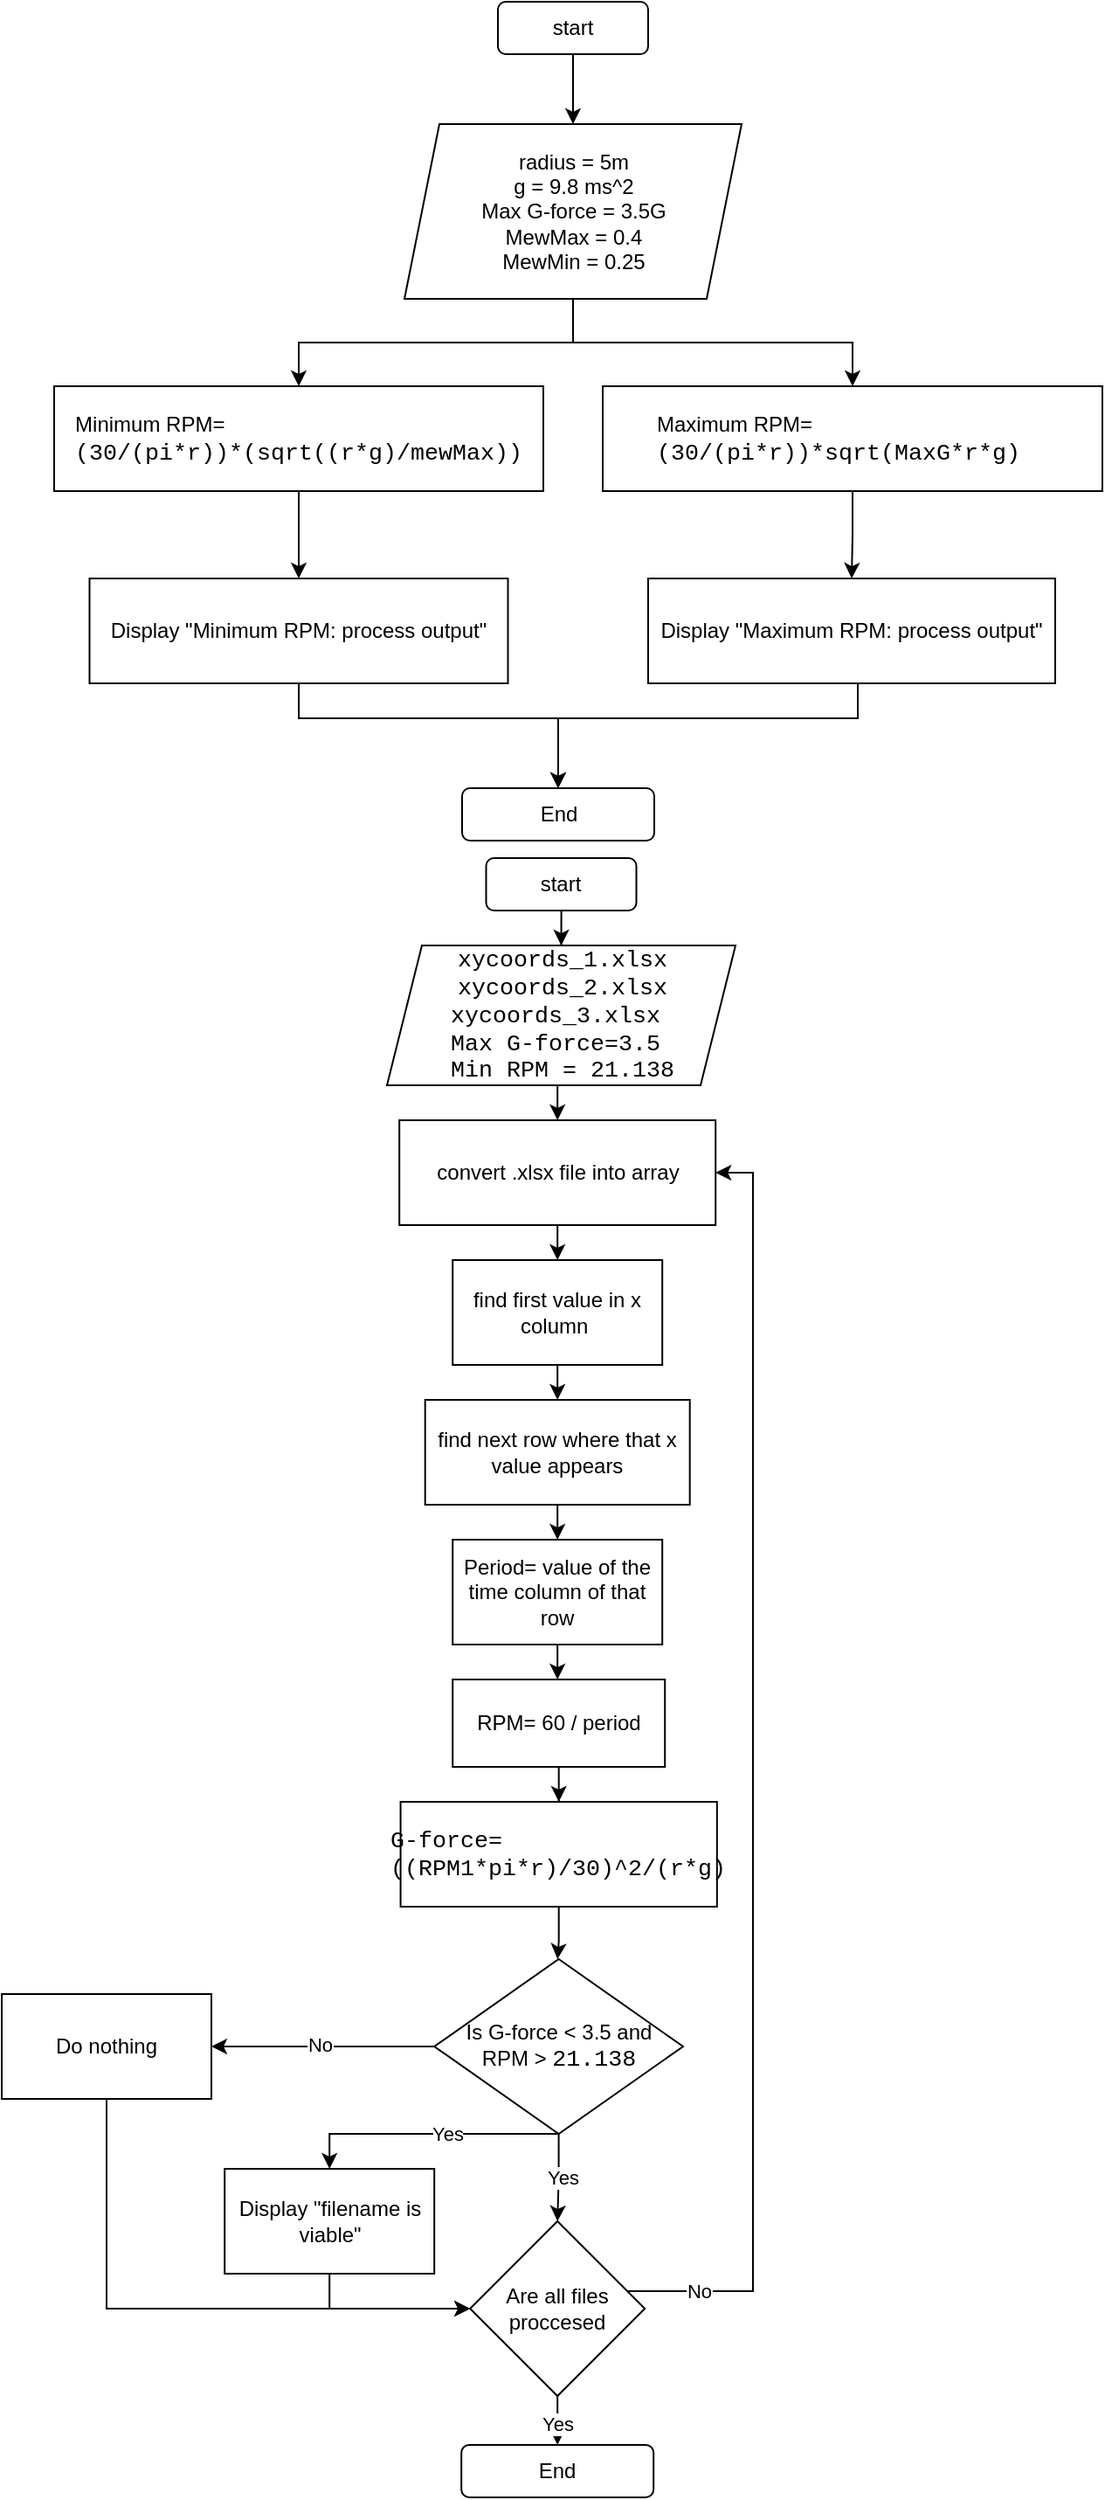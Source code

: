 <mxfile version="26.2.2">
  <diagram id="C5RBs43oDa-KdzZeNtuy" name="Page-1">
    <mxGraphModel dx="2216" dy="921" grid="1" gridSize="10" guides="1" tooltips="1" connect="1" arrows="1" fold="1" page="1" pageScale="1" pageWidth="1200" pageHeight="1600" math="0" shadow="0">
      <root>
        <mxCell id="WIyWlLk6GJQsqaUBKTNV-0" />
        <mxCell id="WIyWlLk6GJQsqaUBKTNV-1" parent="WIyWlLk6GJQsqaUBKTNV-0" />
        <mxCell id="7-r9sHtoe3iV2b30EBqN-4" style="edgeStyle=orthogonalEdgeStyle;rounded=0;orthogonalLoop=1;jettySize=auto;html=1;entryX=0.5;entryY=0;entryDx=0;entryDy=0;" parent="WIyWlLk6GJQsqaUBKTNV-1" source="hXV6cM4oUxrX_OrtFHHE-7" target="hXV6cM4oUxrX_OrtFHHE-40" edge="1">
          <mxGeometry relative="1" as="geometry" />
        </mxCell>
        <mxCell id="hXV6cM4oUxrX_OrtFHHE-7" value="&lt;div style=&quot;padding: 30px; font-size: medium; text-align: start;&quot; class=&quot;rtcContent&quot;&gt;&lt;div style=&quot;font-size: 10pt; font-family: Menlo, Monaco, Consolas, &amp;quot;Courier New&amp;quot;, monospace;&quot; class=&quot;lineNode&quot;&gt;&lt;span style=&quot;font-size: 12px; text-align: center; background-color: transparent; color: light-dark(rgb(0, 0, 0), rgb(255, 255, 255)); font-family: Helvetica;&quot;&gt;Minimum RPM=&lt;/span&gt;&lt;span style=&quot;white-space: pre;&quot;&gt;(30/(pi*r))*(sqrt((r*g)/mewMax))&lt;/span&gt;&lt;/div&gt;&lt;/div&gt;" style="rounded=0;whiteSpace=wrap;html=1;" parent="WIyWlLk6GJQsqaUBKTNV-1" vertex="1">
          <mxGeometry x="100" y="240" width="280" height="60" as="geometry" />
        </mxCell>
        <mxCell id="7-r9sHtoe3iV2b30EBqN-5" style="edgeStyle=orthogonalEdgeStyle;rounded=0;orthogonalLoop=1;jettySize=auto;html=1;entryX=0.5;entryY=0;entryDx=0;entryDy=0;" parent="WIyWlLk6GJQsqaUBKTNV-1" source="hXV6cM4oUxrX_OrtFHHE-8" target="hXV6cM4oUxrX_OrtFHHE-42" edge="1">
          <mxGeometry relative="1" as="geometry" />
        </mxCell>
        <mxCell id="hXV6cM4oUxrX_OrtFHHE-8" value="&lt;div style=&quot;padding: 30px; font-size: medium; text-align: start;&quot; class=&quot;rtcContent&quot;&gt;&lt;div style=&quot;font-size: 10pt; font-family: Menlo, Monaco, Consolas, &amp;quot;Courier New&amp;quot;, monospace;&quot; class=&quot;lineNode&quot;&gt;&lt;span style=&quot;font-size: 12px; text-align: center; background-color: transparent; color: light-dark(rgb(0, 0, 0), rgb(255, 255, 255)); font-family: Helvetica;&quot;&gt;Maximum RPM=&lt;/span&gt;&lt;span style=&quot;white-space: pre;&quot;&gt;(30/(pi*r))*sqrt(MaxG*r*g)&lt;/span&gt;&lt;/div&gt;&lt;/div&gt;" style="rounded=0;whiteSpace=wrap;html=1;" parent="WIyWlLk6GJQsqaUBKTNV-1" vertex="1">
          <mxGeometry x="414" y="240" width="286" height="60" as="geometry" />
        </mxCell>
        <mxCell id="7-r9sHtoe3iV2b30EBqN-1" value="" style="edgeStyle=orthogonalEdgeStyle;rounded=0;orthogonalLoop=1;jettySize=auto;html=1;" parent="WIyWlLk6GJQsqaUBKTNV-1" source="hXV6cM4oUxrX_OrtFHHE-29" target="7-r9sHtoe3iV2b30EBqN-0" edge="1">
          <mxGeometry relative="1" as="geometry" />
        </mxCell>
        <mxCell id="hXV6cM4oUxrX_OrtFHHE-29" value="start" style="rounded=1;whiteSpace=wrap;html=1;" parent="WIyWlLk6GJQsqaUBKTNV-1" vertex="1">
          <mxGeometry x="354" y="20" width="86" height="30" as="geometry" />
        </mxCell>
        <mxCell id="hXV6cM4oUxrX_OrtFHHE-36" value="End" style="rounded=1;whiteSpace=wrap;html=1;" parent="WIyWlLk6GJQsqaUBKTNV-1" vertex="1">
          <mxGeometry x="333.5" y="470" width="110" height="30" as="geometry" />
        </mxCell>
        <mxCell id="hXV6cM4oUxrX_OrtFHHE-44" style="edgeStyle=orthogonalEdgeStyle;rounded=0;orthogonalLoop=1;jettySize=auto;html=1;entryX=0.5;entryY=0;entryDx=0;entryDy=0;" parent="WIyWlLk6GJQsqaUBKTNV-1" source="hXV6cM4oUxrX_OrtFHHE-40" target="hXV6cM4oUxrX_OrtFHHE-36" edge="1">
          <mxGeometry relative="1" as="geometry">
            <mxPoint x="393.5" y="480" as="targetPoint" />
            <Array as="points">
              <mxPoint x="241" y="430" />
              <mxPoint x="389" y="430" />
            </Array>
          </mxGeometry>
        </mxCell>
        <mxCell id="hXV6cM4oUxrX_OrtFHHE-40" value="Display &quot;Minimum RPM: process output&quot;" style="whiteSpace=wrap;html=1;" parent="WIyWlLk6GJQsqaUBKTNV-1" vertex="1">
          <mxGeometry x="120.25" y="350" width="239.5" height="60" as="geometry" />
        </mxCell>
        <mxCell id="hXV6cM4oUxrX_OrtFHHE-43" style="edgeStyle=orthogonalEdgeStyle;rounded=0;orthogonalLoop=1;jettySize=auto;html=1;entryX=0.5;entryY=0;entryDx=0;entryDy=0;" parent="WIyWlLk6GJQsqaUBKTNV-1" source="hXV6cM4oUxrX_OrtFHHE-42" target="hXV6cM4oUxrX_OrtFHHE-36" edge="1">
          <mxGeometry relative="1" as="geometry">
            <Array as="points">
              <mxPoint x="560" y="430" />
              <mxPoint x="389" y="430" />
            </Array>
          </mxGeometry>
        </mxCell>
        <mxCell id="hXV6cM4oUxrX_OrtFHHE-42" value="Display &quot;Maximum RPM: process output&quot;" style="whiteSpace=wrap;html=1;" parent="WIyWlLk6GJQsqaUBKTNV-1" vertex="1">
          <mxGeometry x="440" y="350" width="233" height="60" as="geometry" />
        </mxCell>
        <mxCell id="7-r9sHtoe3iV2b30EBqN-2" style="edgeStyle=orthogonalEdgeStyle;rounded=0;orthogonalLoop=1;jettySize=auto;html=1;entryX=0.5;entryY=0;entryDx=0;entryDy=0;" parent="WIyWlLk6GJQsqaUBKTNV-1" source="7-r9sHtoe3iV2b30EBqN-0" target="hXV6cM4oUxrX_OrtFHHE-7" edge="1">
          <mxGeometry relative="1" as="geometry" />
        </mxCell>
        <mxCell id="7-r9sHtoe3iV2b30EBqN-3" style="edgeStyle=orthogonalEdgeStyle;rounded=0;orthogonalLoop=1;jettySize=auto;html=1;entryX=0.5;entryY=0;entryDx=0;entryDy=0;" parent="WIyWlLk6GJQsqaUBKTNV-1" source="7-r9sHtoe3iV2b30EBqN-0" target="hXV6cM4oUxrX_OrtFHHE-8" edge="1">
          <mxGeometry relative="1" as="geometry" />
        </mxCell>
        <mxCell id="7-r9sHtoe3iV2b30EBqN-0" value="radius = 5m&lt;div&gt;g = 9.8 ms^2&lt;/div&gt;&lt;div&gt;Max G-force = 3.5G&lt;/div&gt;&lt;div&gt;MewMax = 0.4&lt;/div&gt;&lt;div&gt;MewMin = 0.25&lt;/div&gt;" style="shape=parallelogram;perimeter=parallelogramPerimeter;whiteSpace=wrap;html=1;fixedSize=1;" parent="WIyWlLk6GJQsqaUBKTNV-1" vertex="1">
          <mxGeometry x="300.5" y="90" width="193" height="100" as="geometry" />
        </mxCell>
        <mxCell id="3qJD3kImKflB5u9U5FBh-38" style="edgeStyle=orthogonalEdgeStyle;rounded=0;orthogonalLoop=1;jettySize=auto;html=1;entryX=0.5;entryY=0;entryDx=0;entryDy=0;" edge="1" parent="WIyWlLk6GJQsqaUBKTNV-1" source="3qJD3kImKflB5u9U5FBh-0" target="3qJD3kImKflB5u9U5FBh-3">
          <mxGeometry relative="1" as="geometry" />
        </mxCell>
        <mxCell id="3qJD3kImKflB5u9U5FBh-0" value="start" style="rounded=1;whiteSpace=wrap;html=1;" vertex="1" parent="WIyWlLk6GJQsqaUBKTNV-1">
          <mxGeometry x="347.25" y="510" width="86" height="30" as="geometry" />
        </mxCell>
        <mxCell id="3qJD3kImKflB5u9U5FBh-14" style="edgeStyle=orthogonalEdgeStyle;rounded=0;orthogonalLoop=1;jettySize=auto;html=1;exitX=0.5;exitY=1;exitDx=0;exitDy=0;entryX=0.5;entryY=0;entryDx=0;entryDy=0;" edge="1" parent="WIyWlLk6GJQsqaUBKTNV-1" target="3qJD3kImKflB5u9U5FBh-6">
          <mxGeometry relative="1" as="geometry">
            <mxPoint x="388.1" y="640" as="sourcePoint" />
          </mxGeometry>
        </mxCell>
        <mxCell id="3qJD3kImKflB5u9U5FBh-3" value="&lt;span style=&quot;white-space: pre; font-family: Menlo, Monaco, Consolas, &amp;quot;Courier New&amp;quot;, monospace; font-size: 10pt; text-align: start; background-color: transparent;&quot;&gt;&lt;font&gt;xycoords_1.xlsx&lt;/font&gt;&lt;/span&gt;&lt;div&gt;&lt;span style=&quot;white-space: pre; font-family: Menlo, Monaco, Consolas, &amp;quot;Courier New&amp;quot;, monospace; font-size: 10pt; text-align: start; background-color: transparent;&quot;&gt;&lt;span style=&quot;background-color: transparent; font-size: 10pt;&quot;&gt;&lt;font&gt;xycoords_2.xlsx&lt;/font&gt;&lt;/span&gt;&lt;/span&gt;&lt;/div&gt;&lt;div&gt;&lt;span style=&quot;white-space: pre; font-family: Menlo, Monaco, Consolas, &amp;quot;Courier New&amp;quot;, monospace; font-size: 10pt; text-align: start; background-color: transparent;&quot;&gt;&lt;span style=&quot;background-color: transparent; font-size: 10pt;&quot;&gt;&lt;font&gt;&lt;span style=&quot;background-color: transparent; font-size: 10pt;&quot;&gt;xycoords_3.xlsx &lt;/span&gt;&lt;/font&gt;&lt;/span&gt;&lt;/span&gt;&lt;/div&gt;&lt;div style=&quot;text-align: start;&quot;&gt;&lt;font face=&quot;Menlo, Monaco, Consolas, Courier New, monospace&quot;&gt;&lt;span style=&quot;font-size: 13.333px; white-space: pre;&quot;&gt;Max G-force=3.5 &lt;/span&gt;&lt;/font&gt;&lt;/div&gt;&lt;div style=&quot;text-align: start;&quot;&gt;&lt;font face=&quot;Menlo, Monaco, Consolas, Courier New, monospace&quot;&gt;&lt;span style=&quot;font-size: 13.333px; white-space: pre;&quot;&gt;Min RPM = &lt;/span&gt;&lt;/font&gt;&lt;span style=&quot;white-space: pre; font-family: Menlo, Monaco, Consolas, &amp;quot;Courier New&amp;quot;, monospace; font-size: 10pt; background-color: transparent; color: light-dark(rgb(0, 0, 0), rgb(255, 255, 255));&quot;&gt;21.138&lt;/span&gt;&lt;/div&gt;" style="shape=parallelogram;perimeter=parallelogramPerimeter;whiteSpace=wrap;html=1;fixedSize=1;" vertex="1" parent="WIyWlLk6GJQsqaUBKTNV-1">
          <mxGeometry x="290.5" y="560" width="199.5" height="80" as="geometry" />
        </mxCell>
        <mxCell id="3qJD3kImKflB5u9U5FBh-15" style="edgeStyle=orthogonalEdgeStyle;rounded=0;orthogonalLoop=1;jettySize=auto;html=1;exitX=0.5;exitY=1;exitDx=0;exitDy=0;entryX=0.5;entryY=0;entryDx=0;entryDy=0;" edge="1" parent="WIyWlLk6GJQsqaUBKTNV-1" source="3qJD3kImKflB5u9U5FBh-6" target="3qJD3kImKflB5u9U5FBh-7">
          <mxGeometry relative="1" as="geometry" />
        </mxCell>
        <mxCell id="3qJD3kImKflB5u9U5FBh-6" value="convert .xlsx file into array" style="rounded=0;whiteSpace=wrap;html=1;" vertex="1" parent="WIyWlLk6GJQsqaUBKTNV-1">
          <mxGeometry x="297.6" y="660" width="181" height="60" as="geometry" />
        </mxCell>
        <mxCell id="3qJD3kImKflB5u9U5FBh-16" style="edgeStyle=orthogonalEdgeStyle;rounded=0;orthogonalLoop=1;jettySize=auto;html=1;exitX=0.5;exitY=1;exitDx=0;exitDy=0;entryX=0.5;entryY=0;entryDx=0;entryDy=0;" edge="1" parent="WIyWlLk6GJQsqaUBKTNV-1" source="3qJD3kImKflB5u9U5FBh-7" target="3qJD3kImKflB5u9U5FBh-9">
          <mxGeometry relative="1" as="geometry" />
        </mxCell>
        <mxCell id="3qJD3kImKflB5u9U5FBh-7" value="find first value in x column&amp;nbsp;" style="whiteSpace=wrap;html=1;rounded=0;" vertex="1" parent="WIyWlLk6GJQsqaUBKTNV-1">
          <mxGeometry x="328.1" y="740" width="120" height="60" as="geometry" />
        </mxCell>
        <mxCell id="3qJD3kImKflB5u9U5FBh-17" style="edgeStyle=orthogonalEdgeStyle;rounded=0;orthogonalLoop=1;jettySize=auto;html=1;exitX=0.5;exitY=1;exitDx=0;exitDy=0;entryX=0.5;entryY=0;entryDx=0;entryDy=0;" edge="1" parent="WIyWlLk6GJQsqaUBKTNV-1" source="3qJD3kImKflB5u9U5FBh-9" target="3qJD3kImKflB5u9U5FBh-11">
          <mxGeometry relative="1" as="geometry" />
        </mxCell>
        <mxCell id="3qJD3kImKflB5u9U5FBh-9" value="find next row where that x value appears" style="whiteSpace=wrap;html=1;rounded=0;" vertex="1" parent="WIyWlLk6GJQsqaUBKTNV-1">
          <mxGeometry x="312.35" y="820" width="151.5" height="60" as="geometry" />
        </mxCell>
        <mxCell id="3qJD3kImKflB5u9U5FBh-19" value="" style="edgeStyle=orthogonalEdgeStyle;rounded=0;orthogonalLoop=1;jettySize=auto;html=1;" edge="1" parent="WIyWlLk6GJQsqaUBKTNV-1" source="3qJD3kImKflB5u9U5FBh-11" target="3qJD3kImKflB5u9U5FBh-18">
          <mxGeometry relative="1" as="geometry" />
        </mxCell>
        <mxCell id="3qJD3kImKflB5u9U5FBh-11" value="Period= value of the time column of that row" style="whiteSpace=wrap;html=1;rounded=0;" vertex="1" parent="WIyWlLk6GJQsqaUBKTNV-1">
          <mxGeometry x="328.1" y="900" width="120" height="60" as="geometry" />
        </mxCell>
        <mxCell id="3qJD3kImKflB5u9U5FBh-21" value="" style="edgeStyle=orthogonalEdgeStyle;rounded=0;orthogonalLoop=1;jettySize=auto;html=1;" edge="1" parent="WIyWlLk6GJQsqaUBKTNV-1" source="3qJD3kImKflB5u9U5FBh-18" target="3qJD3kImKflB5u9U5FBh-20">
          <mxGeometry relative="1" as="geometry" />
        </mxCell>
        <mxCell id="3qJD3kImKflB5u9U5FBh-18" value="RPM= 60 / period" style="whiteSpace=wrap;html=1;rounded=0;" vertex="1" parent="WIyWlLk6GJQsqaUBKTNV-1">
          <mxGeometry x="328.1" y="980" width="121.5" height="50" as="geometry" />
        </mxCell>
        <mxCell id="3qJD3kImKflB5u9U5FBh-23" value="" style="edgeStyle=orthogonalEdgeStyle;rounded=0;orthogonalLoop=1;jettySize=auto;html=1;" edge="1" parent="WIyWlLk6GJQsqaUBKTNV-1" source="3qJD3kImKflB5u9U5FBh-20">
          <mxGeometry relative="1" as="geometry">
            <mxPoint x="388.1" y="1140" as="targetPoint" />
          </mxGeometry>
        </mxCell>
        <mxCell id="3qJD3kImKflB5u9U5FBh-20" value="&lt;div style=&quot;padding: 30px; font-size: medium; text-align: start;&quot; class=&quot;rtcContent&quot;&gt;&lt;div style=&quot;font-size: 10pt; font-family: Menlo, Monaco, Consolas, &amp;quot;Courier New&amp;quot;, monospace;&quot; class=&quot;lineNode&quot;&gt;&lt;span style=&quot;white-space: pre;&quot;&gt;G-force&lt;/span&gt;&lt;span style=&quot;white-space: pre; font-size: 10pt; background-color: transparent; color: light-dark(rgb(0, 0, 0), rgb(255, 255, 255));&quot;&gt;=&lt;/span&gt;&lt;/div&gt;&lt;div style=&quot;font-size: 10pt; font-family: Menlo, Monaco, Consolas, &amp;quot;Courier New&amp;quot;, monospace;&quot; class=&quot;lineNode&quot;&gt;&lt;span style=&quot;white-space: pre; font-size: 10pt; background-color: transparent; color: light-dark(rgb(0, 0, 0), rgb(255, 255, 255));&quot;&gt;((RPM1*pi*r)/30)^2/(r*g)&lt;/span&gt;&lt;/div&gt;&lt;/div&gt;" style="whiteSpace=wrap;html=1;rounded=0;" vertex="1" parent="WIyWlLk6GJQsqaUBKTNV-1">
          <mxGeometry x="298.29" y="1050" width="181.12" height="60" as="geometry" />
        </mxCell>
        <mxCell id="3qJD3kImKflB5u9U5FBh-30" style="edgeStyle=orthogonalEdgeStyle;rounded=0;orthogonalLoop=1;jettySize=auto;html=1;entryX=1;entryY=0.5;entryDx=0;entryDy=0;" edge="1" parent="WIyWlLk6GJQsqaUBKTNV-1" source="3qJD3kImKflB5u9U5FBh-24" target="3qJD3kImKflB5u9U5FBh-6">
          <mxGeometry relative="1" as="geometry">
            <Array as="points">
              <mxPoint x="500" y="1330" />
              <mxPoint x="500" y="690" />
            </Array>
          </mxGeometry>
        </mxCell>
        <mxCell id="3qJD3kImKflB5u9U5FBh-31" value="No" style="edgeLabel;html=1;align=center;verticalAlign=middle;resizable=0;points=[];" vertex="1" connectable="0" parent="3qJD3kImKflB5u9U5FBh-30">
          <mxGeometry x="-0.89" y="1" relative="1" as="geometry">
            <mxPoint y="1" as="offset" />
          </mxGeometry>
        </mxCell>
        <mxCell id="3qJD3kImKflB5u9U5FBh-35" value="" style="edgeStyle=orthogonalEdgeStyle;rounded=0;orthogonalLoop=1;jettySize=auto;html=1;" edge="1" parent="WIyWlLk6GJQsqaUBKTNV-1" source="3qJD3kImKflB5u9U5FBh-24" target="3qJD3kImKflB5u9U5FBh-34">
          <mxGeometry relative="1" as="geometry" />
        </mxCell>
        <mxCell id="3qJD3kImKflB5u9U5FBh-36" value="Yes" style="edgeLabel;html=1;align=center;verticalAlign=middle;resizable=0;points=[];" vertex="1" connectable="0" parent="3qJD3kImKflB5u9U5FBh-35">
          <mxGeometry x="-0.05" relative="1" as="geometry">
            <mxPoint as="offset" />
          </mxGeometry>
        </mxCell>
        <mxCell id="3qJD3kImKflB5u9U5FBh-24" value="Are all files proccesed" style="rhombus;whiteSpace=wrap;html=1;" vertex="1" parent="WIyWlLk6GJQsqaUBKTNV-1">
          <mxGeometry x="338.1" y="1290" width="100" height="100" as="geometry" />
        </mxCell>
        <mxCell id="3qJD3kImKflB5u9U5FBh-34" value="End" style="rounded=1;whiteSpace=wrap;html=1;" vertex="1" parent="WIyWlLk6GJQsqaUBKTNV-1">
          <mxGeometry x="333.1" y="1417.96" width="110" height="30" as="geometry" />
        </mxCell>
        <mxCell id="3qJD3kImKflB5u9U5FBh-41" style="edgeStyle=orthogonalEdgeStyle;rounded=0;orthogonalLoop=1;jettySize=auto;html=1;entryX=0.5;entryY=0;entryDx=0;entryDy=0;" edge="1" parent="WIyWlLk6GJQsqaUBKTNV-1" source="3qJD3kImKflB5u9U5FBh-39" target="3qJD3kImKflB5u9U5FBh-24">
          <mxGeometry relative="1" as="geometry" />
        </mxCell>
        <mxCell id="3qJD3kImKflB5u9U5FBh-42" value="Yes" style="edgeLabel;html=1;align=center;verticalAlign=middle;resizable=0;points=[];" vertex="1" connectable="0" parent="3qJD3kImKflB5u9U5FBh-41">
          <mxGeometry x="-0.041" y="2" relative="1" as="geometry">
            <mxPoint as="offset" />
          </mxGeometry>
        </mxCell>
        <mxCell id="3qJD3kImKflB5u9U5FBh-45" style="edgeStyle=orthogonalEdgeStyle;rounded=0;orthogonalLoop=1;jettySize=auto;html=1;exitX=0.5;exitY=1;exitDx=0;exitDy=0;entryX=0.5;entryY=0;entryDx=0;entryDy=0;" edge="1" parent="WIyWlLk6GJQsqaUBKTNV-1" source="3qJD3kImKflB5u9U5FBh-39" target="3qJD3kImKflB5u9U5FBh-44">
          <mxGeometry relative="1" as="geometry">
            <Array as="points">
              <mxPoint x="258" y="1240" />
            </Array>
          </mxGeometry>
        </mxCell>
        <mxCell id="3qJD3kImKflB5u9U5FBh-47" value="Yes" style="edgeLabel;html=1;align=center;verticalAlign=middle;resizable=0;points=[];" vertex="1" connectable="0" parent="3qJD3kImKflB5u9U5FBh-45">
          <mxGeometry x="-0.146" relative="1" as="geometry">
            <mxPoint as="offset" />
          </mxGeometry>
        </mxCell>
        <mxCell id="3qJD3kImKflB5u9U5FBh-46" style="edgeStyle=orthogonalEdgeStyle;rounded=0;orthogonalLoop=1;jettySize=auto;html=1;" edge="1" parent="WIyWlLk6GJQsqaUBKTNV-1" source="3qJD3kImKflB5u9U5FBh-39">
          <mxGeometry relative="1" as="geometry">
            <mxPoint x="190" y="1190.0" as="targetPoint" />
          </mxGeometry>
        </mxCell>
        <mxCell id="3qJD3kImKflB5u9U5FBh-48" value="No" style="edgeLabel;html=1;align=center;verticalAlign=middle;resizable=0;points=[];" vertex="1" connectable="0" parent="3qJD3kImKflB5u9U5FBh-46">
          <mxGeometry x="0.037" y="-2" relative="1" as="geometry">
            <mxPoint as="offset" />
          </mxGeometry>
        </mxCell>
        <mxCell id="3qJD3kImKflB5u9U5FBh-39" value="Is G-force &amp;lt; 3.5 and&lt;div&gt;RPM &amp;gt;&amp;nbsp;&lt;span style=&quot;white-space: pre; font-family: Menlo, Monaco, Consolas, &amp;quot;Courier New&amp;quot;, monospace; font-size: 10pt; text-align: start; background-color: transparent; color: light-dark(rgb(0, 0, 0), rgb(255, 255, 255));&quot;&gt;21.138&lt;/span&gt;&lt;/div&gt;" style="rhombus;whiteSpace=wrap;html=1;" vertex="1" parent="WIyWlLk6GJQsqaUBKTNV-1">
          <mxGeometry x="317.6" y="1140" width="142.4" height="100" as="geometry" />
        </mxCell>
        <mxCell id="3qJD3kImKflB5u9U5FBh-52" style="edgeStyle=orthogonalEdgeStyle;rounded=0;orthogonalLoop=1;jettySize=auto;html=1;exitX=0.5;exitY=1;exitDx=0;exitDy=0;" edge="1" parent="WIyWlLk6GJQsqaUBKTNV-1" source="3qJD3kImKflB5u9U5FBh-44" target="3qJD3kImKflB5u9U5FBh-24">
          <mxGeometry relative="1" as="geometry" />
        </mxCell>
        <mxCell id="3qJD3kImKflB5u9U5FBh-44" value="Display &quot;filename is viable&quot;" style="rounded=0;whiteSpace=wrap;html=1;" vertex="1" parent="WIyWlLk6GJQsqaUBKTNV-1">
          <mxGeometry x="197.6" y="1260" width="120" height="60" as="geometry" />
        </mxCell>
        <mxCell id="3qJD3kImKflB5u9U5FBh-53" style="edgeStyle=orthogonalEdgeStyle;rounded=0;orthogonalLoop=1;jettySize=auto;html=1;entryX=0;entryY=0.5;entryDx=0;entryDy=0;" edge="1" parent="WIyWlLk6GJQsqaUBKTNV-1" source="3qJD3kImKflB5u9U5FBh-49" target="3qJD3kImKflB5u9U5FBh-24">
          <mxGeometry relative="1" as="geometry">
            <Array as="points">
              <mxPoint x="130" y="1340" />
            </Array>
          </mxGeometry>
        </mxCell>
        <mxCell id="3qJD3kImKflB5u9U5FBh-49" value="Do nothing" style="rounded=0;whiteSpace=wrap;html=1;" vertex="1" parent="WIyWlLk6GJQsqaUBKTNV-1">
          <mxGeometry x="70" y="1160" width="120" height="60" as="geometry" />
        </mxCell>
      </root>
    </mxGraphModel>
  </diagram>
</mxfile>
